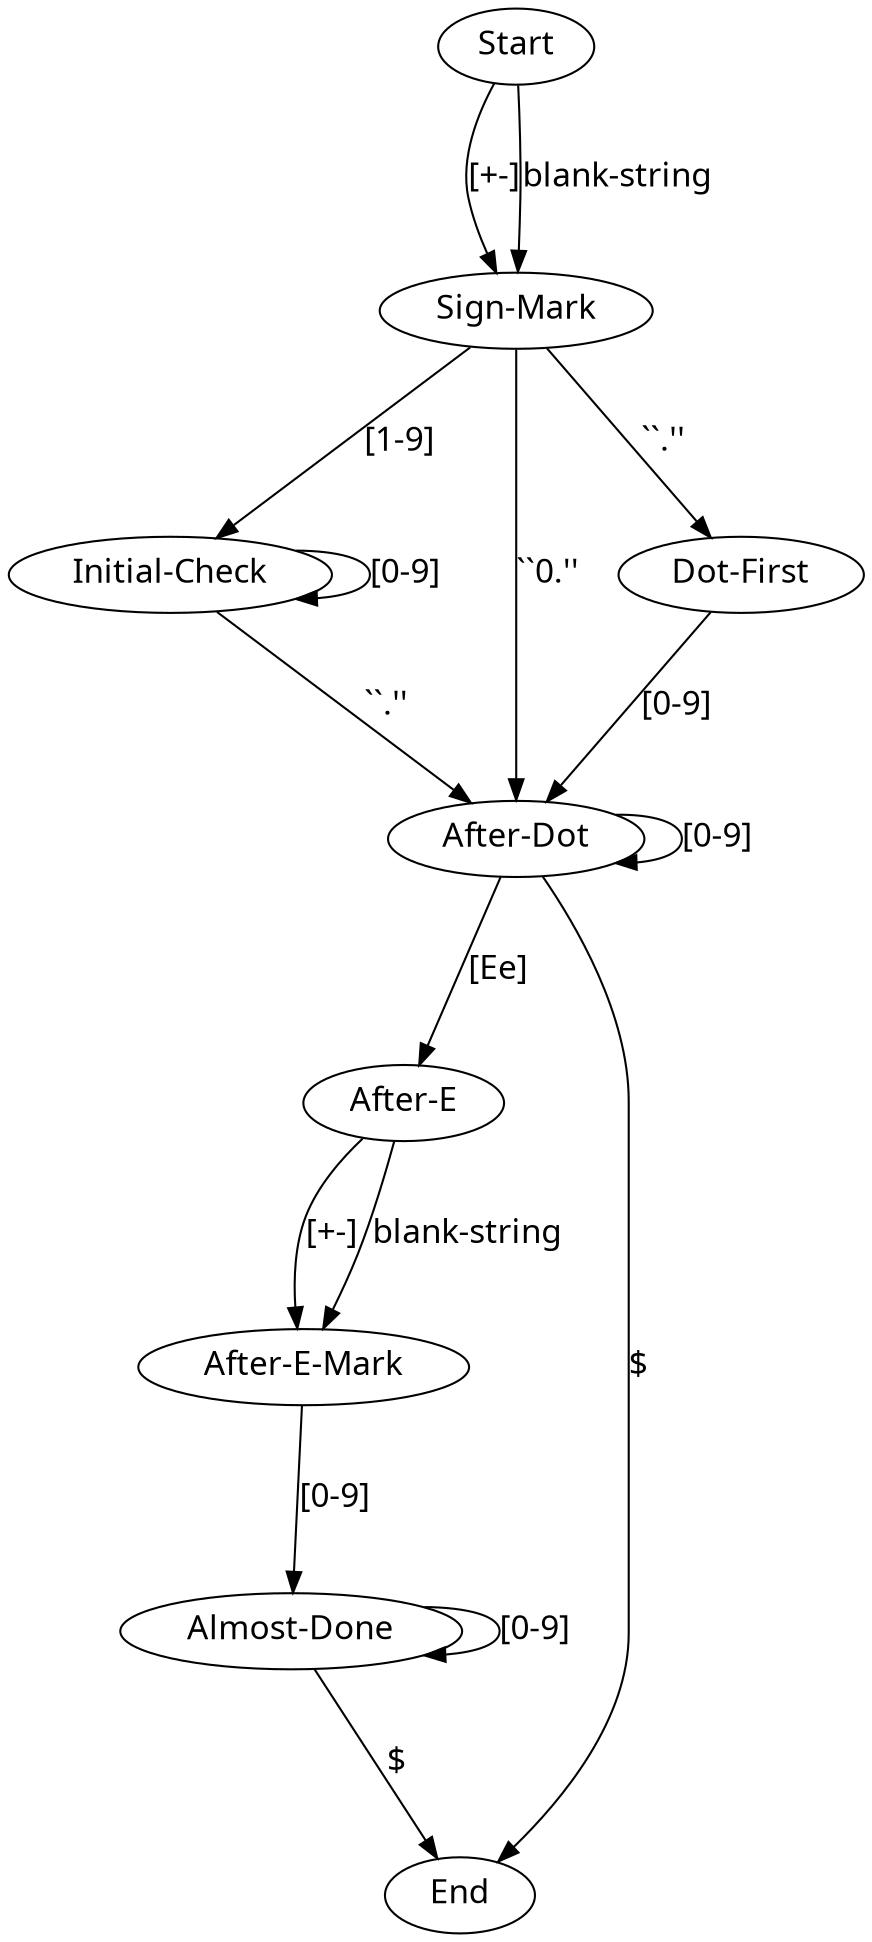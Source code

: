 digraph {
    graph [fontname = "Microsoft YaHei",fontsize=16 ranksep=1.0 splines=1 overlap=false size="16, 16" compound=true]
    edge [fontname = "Microsoft YaHei",fontsize=16]
    node [fontname = "Microsoft YaHei",fontsize=16 weight=2 rank=same width=1 rankdir=LR]

    p0[label="Start"]
    p2[label="Initial-Check"]
    p3[label="After-Dot"]
    p4[label="Dot-First"]
    p5[label="After-E"]
    p6[label="After-E-Mark"]
    p7[label="Almost-Done"]
    p8[label="End"]
    p9[label="Sign-Mark"]


    p0 -> p9[label="[+-]"]
    p0 -> p9[label="blank-string"]
    p9 -> p3[label="``0.''"]    

    p9 -> p4[label="``.''"]
    
    p9 -> p2[label="[1-9]"]

    p2 -> p2[label="[0-9]"]
    p2 -> p3[label="``.''"]
    p4 -> p3[label="[0-9]"]
    p3 -> p3[label="[0-9]"]
    p3 -> p8[label="$"]
    p3 -> p5[label="[Ee]"]
    p5 -> p6[label="[+-]"]    
    p5 -> p6[label="blank-string"]    
    p6 -> p7[label="[0-9]"]
    p7 -> p7[label="[0-9]"]    
    p7 -> p8[label="$"]    
}